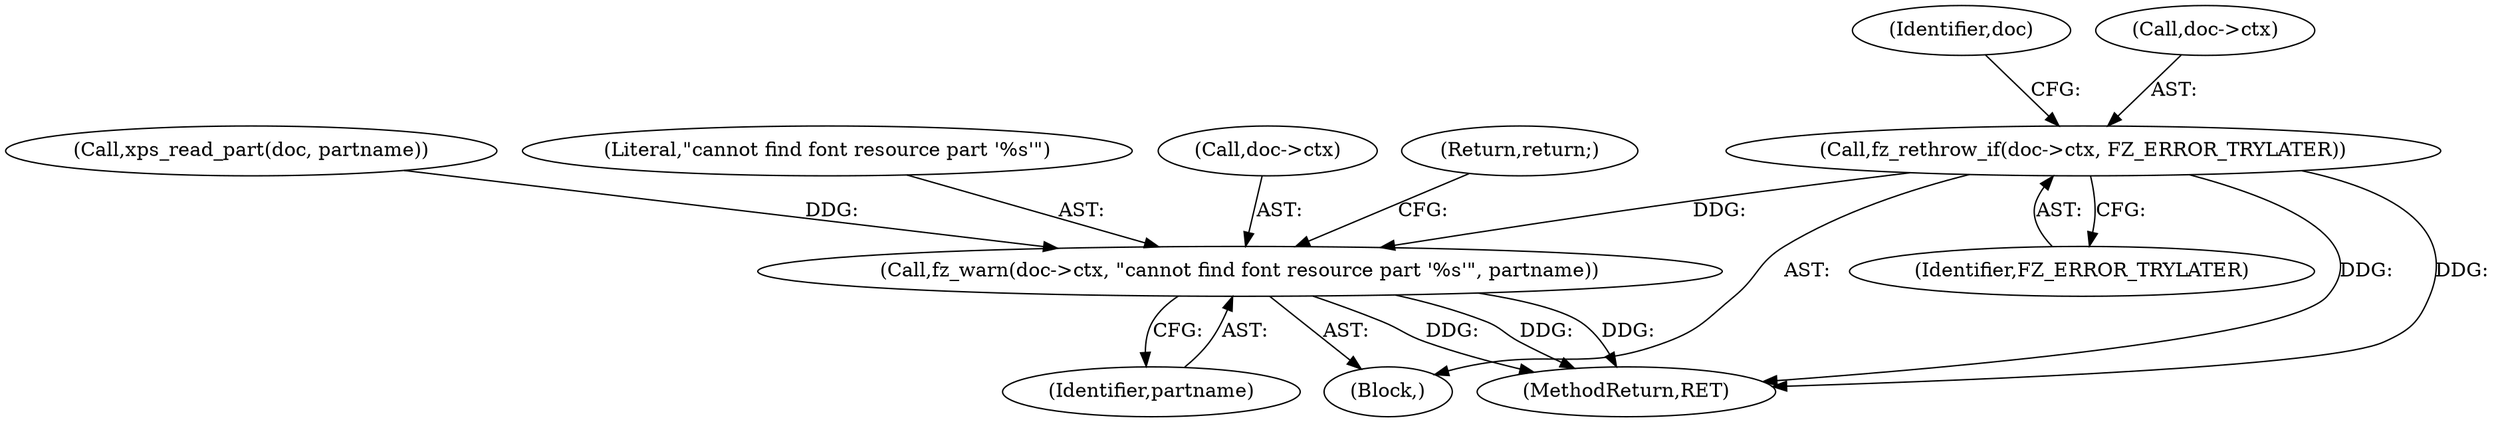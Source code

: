 digraph "0_ghostscript_60dabde18d7fe12b19da8b509bdfee9cc886aafc_1@pointer" {
"1000469" [label="(Call,fz_rethrow_if(doc->ctx, FZ_ERROR_TRYLATER))"];
"1000474" [label="(Call,fz_warn(doc->ctx, \"cannot find font resource part '%s'\", partname))"];
"1000468" [label="(Block,)"];
"1000469" [label="(Call,fz_rethrow_if(doc->ctx, FZ_ERROR_TRYLATER))"];
"1000465" [label="(Call,xps_read_part(doc, partname))"];
"1000478" [label="(Literal,\"cannot find font resource part '%s'\")"];
"1000475" [label="(Call,doc->ctx)"];
"1000780" [label="(MethodReturn,RET)"];
"1000480" [label="(Return,return;)"];
"1000473" [label="(Identifier,FZ_ERROR_TRYLATER)"];
"1000479" [label="(Identifier,partname)"];
"1000474" [label="(Call,fz_warn(doc->ctx, \"cannot find font resource part '%s'\", partname))"];
"1000476" [label="(Identifier,doc)"];
"1000470" [label="(Call,doc->ctx)"];
"1000469" -> "1000468"  [label="AST: "];
"1000469" -> "1000473"  [label="CFG: "];
"1000470" -> "1000469"  [label="AST: "];
"1000473" -> "1000469"  [label="AST: "];
"1000476" -> "1000469"  [label="CFG: "];
"1000469" -> "1000780"  [label="DDG: "];
"1000469" -> "1000780"  [label="DDG: "];
"1000469" -> "1000474"  [label="DDG: "];
"1000474" -> "1000468"  [label="AST: "];
"1000474" -> "1000479"  [label="CFG: "];
"1000475" -> "1000474"  [label="AST: "];
"1000478" -> "1000474"  [label="AST: "];
"1000479" -> "1000474"  [label="AST: "];
"1000480" -> "1000474"  [label="CFG: "];
"1000474" -> "1000780"  [label="DDG: "];
"1000474" -> "1000780"  [label="DDG: "];
"1000474" -> "1000780"  [label="DDG: "];
"1000465" -> "1000474"  [label="DDG: "];
}
